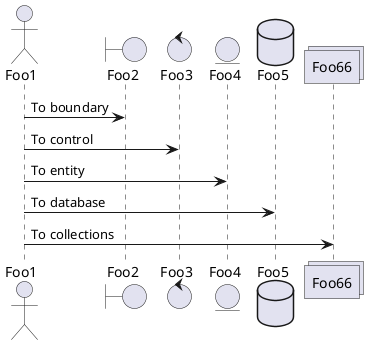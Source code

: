 @startuml
actor Foo1
boundary Foo2
control Foo3
entity Foo4
database Foo5
collections Foo66
Foo1 -> Foo2 : To boundary
Foo1 -> Foo3 : To control
Foo1 -> Foo4 : To entity
Foo1 -> Foo5 : To database
Foo1 -> Foo66 : To collections
@enduml
